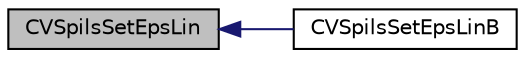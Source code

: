 digraph "CVSpilsSetEpsLin"
{
  edge [fontname="Helvetica",fontsize="10",labelfontname="Helvetica",labelfontsize="10"];
  node [fontname="Helvetica",fontsize="10",shape=record];
  rankdir="LR";
  Node28 [label="CVSpilsSetEpsLin",height=0.2,width=0.4,color="black", fillcolor="grey75", style="filled", fontcolor="black"];
  Node28 -> Node29 [dir="back",color="midnightblue",fontsize="10",style="solid",fontname="Helvetica"];
  Node29 [label="CVSpilsSetEpsLinB",height=0.2,width=0.4,color="black", fillcolor="white", style="filled",URL="$d9/d0d/cvodes__spils_8c.html#a57f68d7ba4159f7865981c7175be7ddc"];
}
